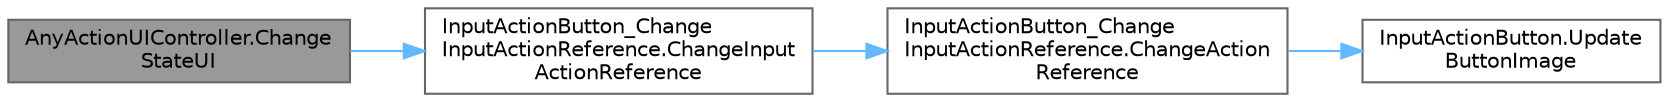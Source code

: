 digraph "AnyActionUIController.ChangeStateUI"
{
 // LATEX_PDF_SIZE
  bgcolor="transparent";
  edge [fontname=Helvetica,fontsize=10,labelfontname=Helvetica,labelfontsize=10];
  node [fontname=Helvetica,fontsize=10,shape=box,height=0.2,width=0.4];
  rankdir="LR";
  Node1 [id="Node000001",label="AnyActionUIController.Change\lStateUI",height=0.2,width=0.4,color="gray40", fillcolor="grey60", style="filled", fontcolor="black",tooltip="アクション状態を変更する"];
  Node1 -> Node2 [id="edge1_Node000001_Node000002",color="steelblue1",style="solid",tooltip=" "];
  Node2 [id="Node000002",label="InputActionButton_Change\lInputActionReference.ChangeInput\lActionReference",height=0.2,width=0.4,color="grey40", fillcolor="white", style="filled",URL="$class_input_action_button___change_input_action_reference.html#acdd8b7129a8835115935b5cb2c115386",tooltip=" "];
  Node2 -> Node3 [id="edge2_Node000002_Node000003",color="steelblue1",style="solid",tooltip=" "];
  Node3 [id="Node000003",label="InputActionButton_Change\lInputActionReference.ChangeAction\lReference",height=0.2,width=0.4,color="grey40", fillcolor="white", style="filled",URL="$class_input_action_button___change_input_action_reference.html#a8a48d82d727a0b1b75a7aad43eb09717",tooltip=" "];
  Node3 -> Node4 [id="edge3_Node000003_Node000004",color="steelblue1",style="solid",tooltip=" "];
  Node4 [id="Node000004",label="InputActionButton.Update\lButtonImage",height=0.2,width=0.4,color="grey40", fillcolor="white", style="filled",URL="$class_input_action_button.html#a594bdf42edfa4eb5ba8c4bfa6fef33a6",tooltip=" "];
}
